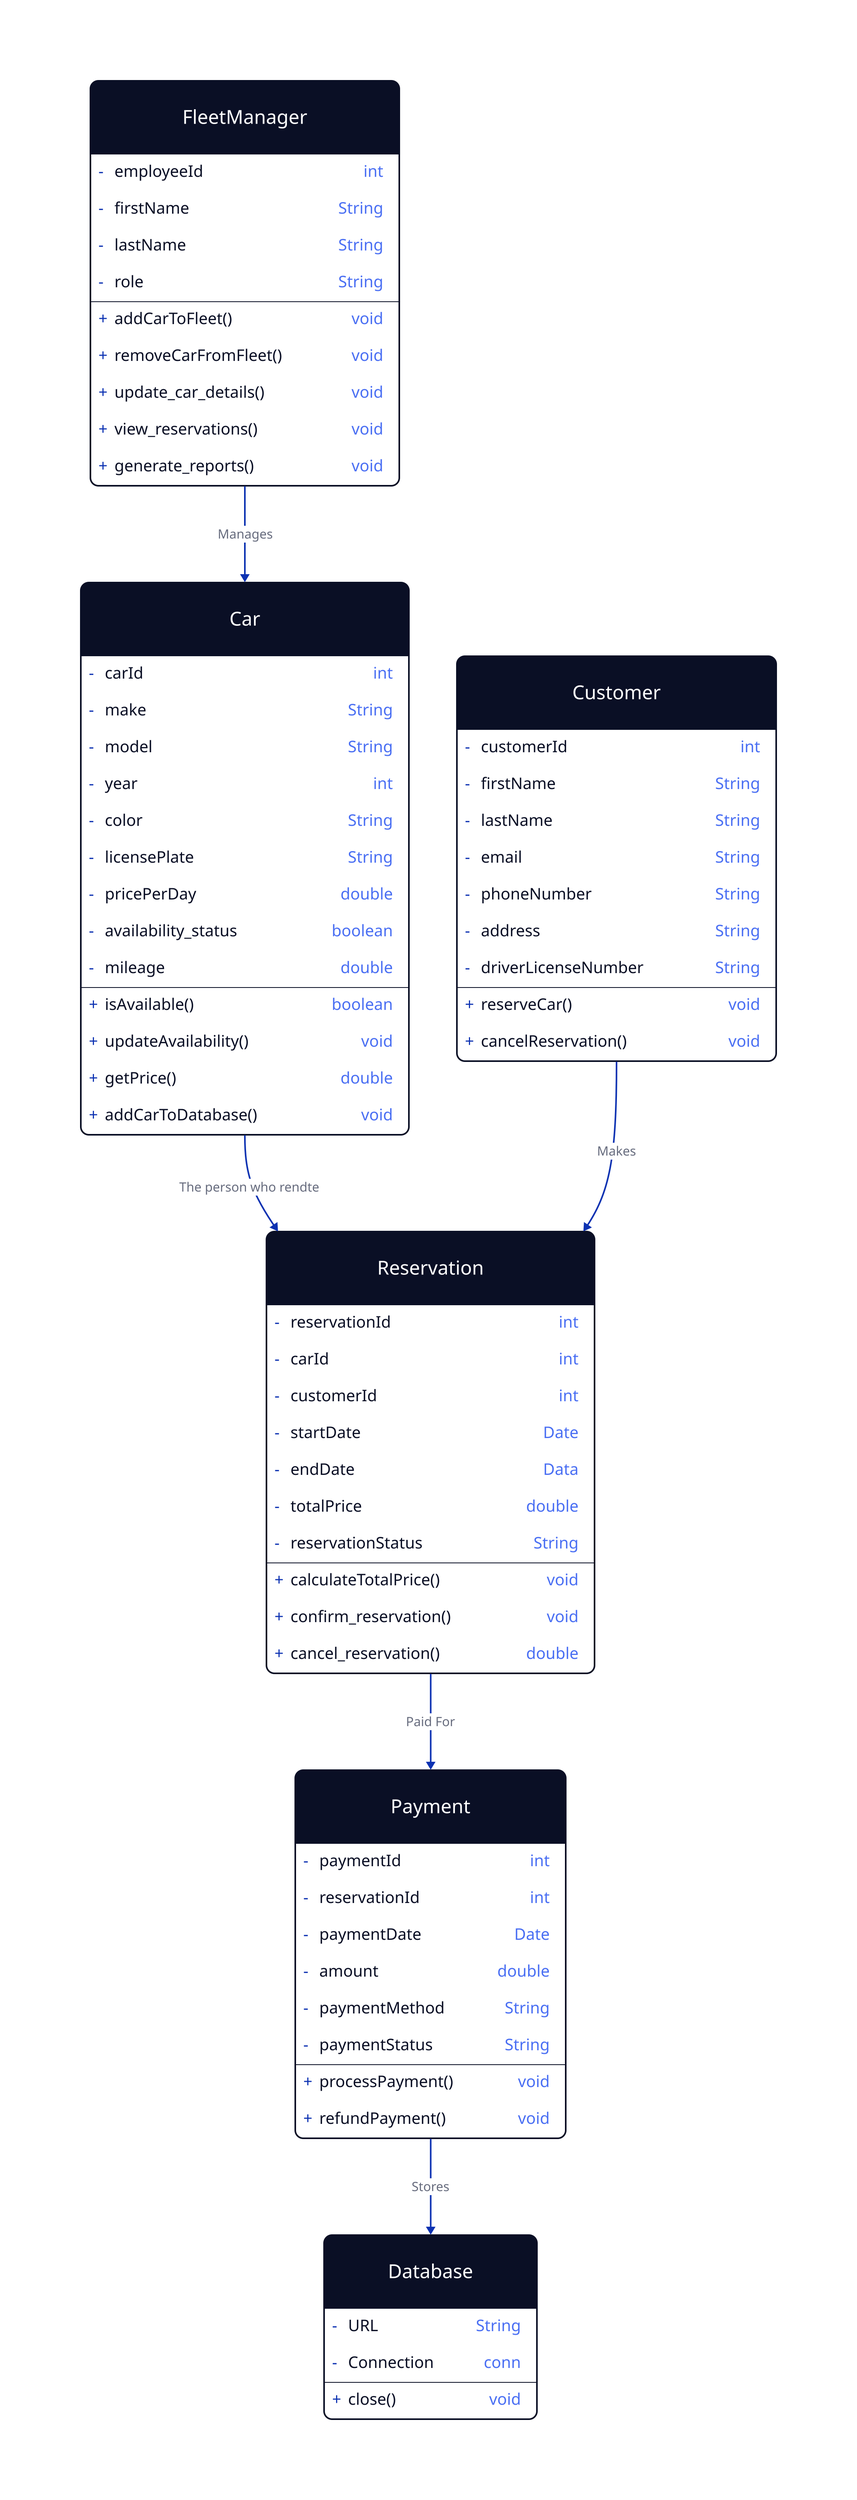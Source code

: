 #!/usr/bin/env -S d2 --watch --layout elk --center -s

# D2 is a modern diagram scripting language that allows users to create diagrams with ease.
# It supports various layouts and styles, making it versatile for different types of diagrams.
# The `--watch` flag enables live updates, while `--layout elk` specifies the layout engine to use.
# The `--center` flag centers the diagram, and `-s` enables additional settings.

# For More Information: vies the documentation at
# Main Page `https://d2lang.com/`
# Gtihub page `https://github.com/terrastruct/d2`

# Classes
Car: {
	shape: class

	- carId: int
	- make: String
	- model: String
	- year: int
	- color: String
	- licensePlate: String
	- pricePerDay: double
	- availability_status: boolean
	- mileage: double

	+ isAvailable(): "boolean"
	+ updateAvailability()
	+ getPrice(): "double"
	+ addCarToDatabase()
}

Customer: {
	shape: class

	- customerId: int
	- firstName: String
	- lastName: String
	- email: String
	- phoneNumber: String
	- address: String
	- driverLicenseNumber: String

	+ reserveCar(): void
	+ cancelReservation(): void
}

Database: {
	shape: class

	- URL: String
	- Connection: conn
	+ close(): void
}

FleetManager: {
	shape: class

	- employeeId: int
	- firstName: String
	- lastName: String
	- role: String

	+ addCarToFleet(): void
	+ removeCarFromFleet(): void
	update_car_details()
	view_reservations()
	generate_reports()
}

Payment: {
	shape: class

	- paymentId: int
	- reservationId: int
	- paymentDate: Date
	- amount: double
	- paymentMethod: String
	- paymentStatus: String

	+ processPayment()
	+ refundPayment()
}

Reservation: {
	shape: class

	- reservationId: int
	- carId: int
	- customerId: int
	- startDate: Date
	- endDate: Data
	- totalPrice: double
	- reservationStatus: String

	+ calculateTotalPrice()
	+ confirm_reservation()
	+ cancel_reservation(): double
}

# Relationships
Car -> Reservation: "The person who rendte"

Customer -> Reservation: "Makes"
Reservation -> Payment: "Paid For"
FleetManager -> Car: "Manages"
Database <- Payment: "Stores"

*.style.border-radius: 10
